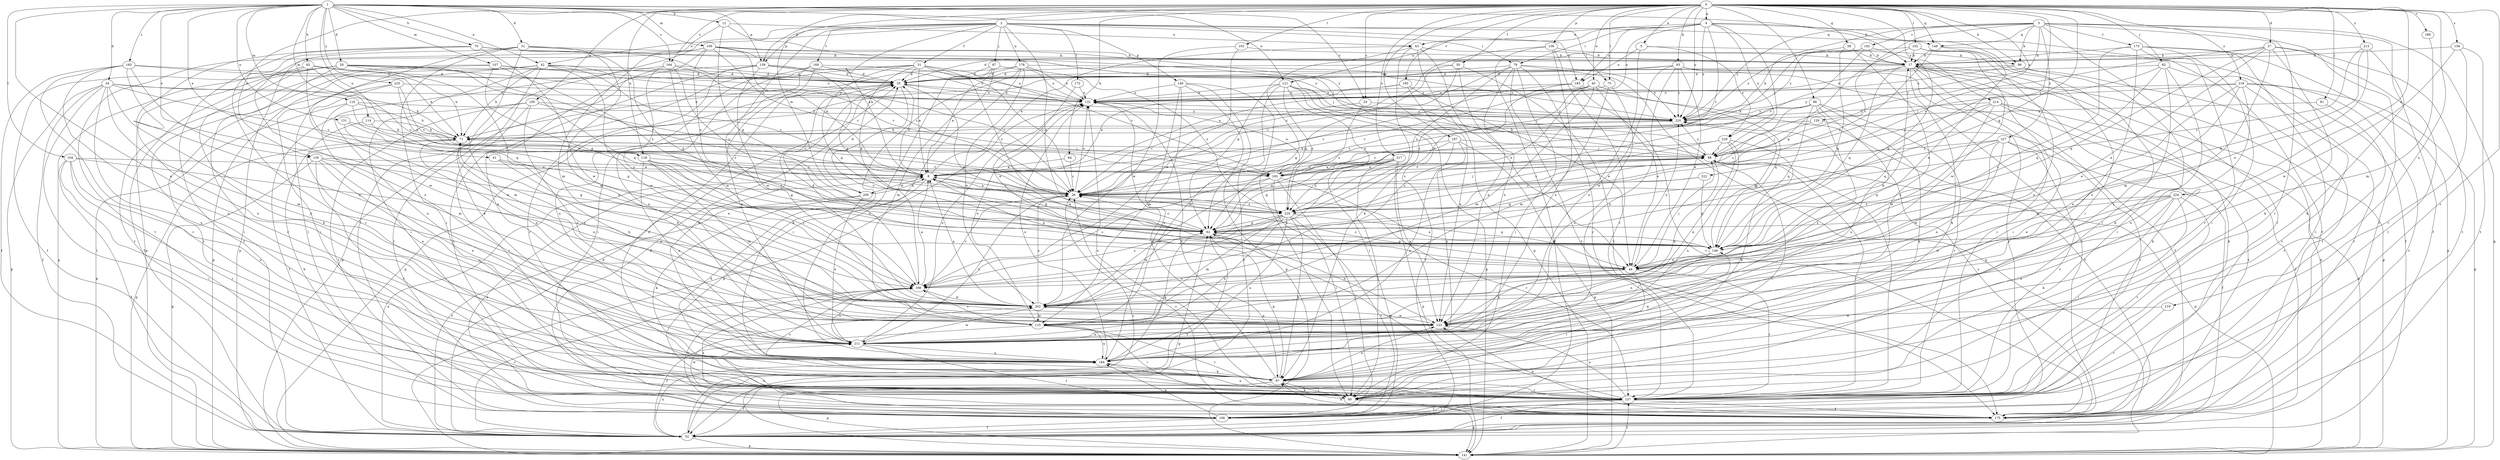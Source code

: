 strict digraph  {
0;
1;
2;
3;
4;
5;
8;
12;
17;
25;
26;
27;
28;
31;
34;
35;
40;
41;
42;
43;
44;
50;
51;
52;
58;
62;
64;
65;
70;
71;
75;
79;
80;
81;
82;
86;
87;
88;
93;
96;
97;
102;
103;
104;
106;
107;
109;
110;
114;
115;
118;
121;
123;
129;
130;
131;
132;
136;
139;
140;
141;
148;
149;
157;
158;
164;
165;
166;
169;
172;
173;
175;
178;
183;
184;
185;
189;
192;
193;
195;
197;
200;
202;
210;
211;
213;
214;
217;
218;
220;
222;
224;
225;
227;
228;
229;
0 -> 4  [label=a];
0 -> 5  [label=a];
0 -> 25  [label=c];
0 -> 27  [label=d];
0 -> 40  [label=e];
0 -> 50  [label=f];
0 -> 58  [label=g];
0 -> 62  [label=g];
0 -> 64  [label=h];
0 -> 75  [label=i];
0 -> 81  [label=j];
0 -> 82  [label=j];
0 -> 86  [label=j];
0 -> 93  [label=k];
0 -> 96  [label=k];
0 -> 102  [label=l];
0 -> 103  [label=l];
0 -> 118  [label=n];
0 -> 129  [label=o];
0 -> 130  [label=o];
0 -> 136  [label=p];
0 -> 139  [label=p];
0 -> 148  [label=q];
0 -> 157  [label=r];
0 -> 158  [label=s];
0 -> 164  [label=s];
0 -> 185  [label=v];
0 -> 189  [label=v];
0 -> 195  [label=w];
0 -> 197  [label=w];
0 -> 200  [label=w];
0 -> 210  [label=x];
0 -> 213  [label=y];
0 -> 214  [label=y];
0 -> 217  [label=y];
0 -> 218  [label=y];
0 -> 220  [label=y];
0 -> 222  [label=z];
0 -> 224  [label=z];
1 -> 12  [label=b];
1 -> 17  [label=b];
1 -> 25  [label=c];
1 -> 28  [label=d];
1 -> 31  [label=d];
1 -> 34  [label=d];
1 -> 41  [label=e];
1 -> 42  [label=e];
1 -> 65  [label=h];
1 -> 70  [label=h];
1 -> 104  [label=l];
1 -> 107  [label=m];
1 -> 109  [label=m];
1 -> 110  [label=m];
1 -> 114  [label=m];
1 -> 118  [label=n];
1 -> 121  [label=n];
1 -> 130  [label=o];
1 -> 131  [label=o];
1 -> 139  [label=p];
1 -> 164  [label=s];
1 -> 165  [label=s];
1 -> 211  [label=x];
1 -> 225  [label=z];
2 -> 8  [label=a];
2 -> 42  [label=e];
2 -> 51  [label=f];
2 -> 62  [label=g];
2 -> 75  [label=i];
2 -> 79  [label=i];
2 -> 87  [label=j];
2 -> 106  [label=l];
2 -> 139  [label=p];
2 -> 140  [label=p];
2 -> 148  [label=q];
2 -> 166  [label=s];
2 -> 169  [label=t];
2 -> 172  [label=t];
2 -> 178  [label=u];
2 -> 183  [label=u];
3 -> 26  [label=c];
3 -> 52  [label=f];
3 -> 71  [label=h];
3 -> 88  [label=j];
3 -> 96  [label=k];
3 -> 106  [label=l];
3 -> 141  [label=p];
3 -> 148  [label=q];
3 -> 157  [label=r];
3 -> 173  [label=t];
3 -> 175  [label=t];
3 -> 192  [label=v];
3 -> 220  [label=y];
3 -> 227  [label=z];
4 -> 43  [label=e];
4 -> 52  [label=f];
4 -> 79  [label=i];
4 -> 80  [label=i];
4 -> 88  [label=j];
4 -> 121  [label=n];
4 -> 132  [label=o];
4 -> 183  [label=u];
4 -> 193  [label=v];
4 -> 220  [label=y];
4 -> 228  [label=z];
5 -> 96  [label=k];
5 -> 183  [label=u];
5 -> 211  [label=x];
5 -> 228  [label=z];
8 -> 26  [label=c];
8 -> 35  [label=d];
8 -> 43  [label=e];
8 -> 62  [label=g];
8 -> 97  [label=k];
8 -> 200  [label=w];
12 -> 43  [label=e];
12 -> 62  [label=g];
12 -> 88  [label=j];
12 -> 115  [label=m];
17 -> 35  [label=d];
17 -> 80  [label=i];
17 -> 97  [label=k];
17 -> 106  [label=l];
17 -> 132  [label=o];
17 -> 141  [label=p];
17 -> 149  [label=q];
17 -> 157  [label=r];
25 -> 26  [label=c];
25 -> 220  [label=y];
25 -> 229  [label=z];
26 -> 8  [label=a];
26 -> 44  [label=e];
26 -> 88  [label=j];
26 -> 132  [label=o];
26 -> 166  [label=s];
26 -> 211  [label=x];
26 -> 229  [label=z];
27 -> 17  [label=b];
27 -> 44  [label=e];
27 -> 97  [label=k];
27 -> 106  [label=l];
27 -> 115  [label=m];
27 -> 149  [label=q];
27 -> 175  [label=t];
27 -> 193  [label=v];
28 -> 26  [label=c];
28 -> 35  [label=d];
28 -> 52  [label=f];
28 -> 97  [label=k];
28 -> 123  [label=n];
28 -> 141  [label=p];
28 -> 149  [label=q];
28 -> 157  [label=r];
28 -> 220  [label=y];
31 -> 17  [label=b];
31 -> 80  [label=i];
31 -> 97  [label=k];
31 -> 106  [label=l];
31 -> 115  [label=m];
31 -> 141  [label=p];
31 -> 220  [label=y];
34 -> 52  [label=f];
34 -> 71  [label=h];
34 -> 106  [label=l];
34 -> 115  [label=m];
34 -> 132  [label=o];
34 -> 141  [label=p];
34 -> 184  [label=u];
34 -> 193  [label=v];
34 -> 211  [label=x];
35 -> 132  [label=o];
35 -> 141  [label=p];
35 -> 149  [label=q];
35 -> 166  [label=s];
35 -> 184  [label=u];
40 -> 26  [label=c];
40 -> 44  [label=e];
40 -> 52  [label=f];
40 -> 115  [label=m];
40 -> 132  [label=o];
40 -> 166  [label=s];
40 -> 229  [label=z];
41 -> 44  [label=e];
41 -> 123  [label=n];
41 -> 193  [label=v];
42 -> 26  [label=c];
42 -> 35  [label=d];
42 -> 71  [label=h];
42 -> 80  [label=i];
42 -> 115  [label=m];
42 -> 141  [label=p];
42 -> 184  [label=u];
42 -> 193  [label=v];
42 -> 202  [label=w];
43 -> 17  [label=b];
43 -> 44  [label=e];
43 -> 62  [label=g];
43 -> 97  [label=k];
43 -> 141  [label=p];
44 -> 8  [label=a];
44 -> 26  [label=c];
44 -> 80  [label=i];
44 -> 88  [label=j];
44 -> 123  [label=n];
44 -> 157  [label=r];
44 -> 166  [label=s];
44 -> 220  [label=y];
50 -> 26  [label=c];
50 -> 35  [label=d];
50 -> 62  [label=g];
50 -> 123  [label=n];
50 -> 175  [label=t];
51 -> 8  [label=a];
51 -> 26  [label=c];
51 -> 35  [label=d];
51 -> 62  [label=g];
51 -> 149  [label=q];
51 -> 184  [label=u];
51 -> 193  [label=v];
51 -> 211  [label=x];
51 -> 229  [label=z];
52 -> 8  [label=a];
52 -> 26  [label=c];
52 -> 35  [label=d];
52 -> 141  [label=p];
52 -> 166  [label=s];
52 -> 184  [label=u];
58 -> 8  [label=a];
58 -> 17  [label=b];
58 -> 149  [label=q];
58 -> 211  [label=x];
62 -> 8  [label=a];
62 -> 26  [label=c];
62 -> 52  [label=f];
62 -> 123  [label=n];
62 -> 149  [label=q];
64 -> 8  [label=a];
64 -> 26  [label=c];
65 -> 26  [label=c];
65 -> 35  [label=d];
65 -> 52  [label=f];
65 -> 71  [label=h];
65 -> 149  [label=q];
65 -> 184  [label=u];
70 -> 17  [label=b];
70 -> 26  [label=c];
70 -> 52  [label=f];
70 -> 141  [label=p];
70 -> 149  [label=q];
70 -> 157  [label=r];
70 -> 202  [label=w];
71 -> 88  [label=j];
71 -> 123  [label=n];
71 -> 141  [label=p];
75 -> 115  [label=m];
75 -> 132  [label=o];
75 -> 184  [label=u];
79 -> 8  [label=a];
79 -> 35  [label=d];
79 -> 80  [label=i];
79 -> 123  [label=n];
79 -> 141  [label=p];
79 -> 157  [label=r];
79 -> 175  [label=t];
79 -> 220  [label=y];
79 -> 229  [label=z];
80 -> 71  [label=h];
80 -> 97  [label=k];
80 -> 141  [label=p];
81 -> 157  [label=r];
81 -> 220  [label=y];
82 -> 35  [label=d];
82 -> 88  [label=j];
82 -> 97  [label=k];
82 -> 149  [label=q];
82 -> 175  [label=t];
82 -> 211  [label=x];
86 -> 26  [label=c];
86 -> 97  [label=k];
86 -> 149  [label=q];
86 -> 157  [label=r];
86 -> 184  [label=u];
86 -> 211  [label=x];
86 -> 220  [label=y];
86 -> 229  [label=z];
87 -> 8  [label=a];
87 -> 35  [label=d];
87 -> 115  [label=m];
87 -> 132  [label=o];
87 -> 184  [label=u];
88 -> 8  [label=a];
88 -> 26  [label=c];
88 -> 71  [label=h];
88 -> 80  [label=i];
88 -> 123  [label=n];
88 -> 141  [label=p];
88 -> 157  [label=r];
88 -> 193  [label=v];
88 -> 220  [label=y];
93 -> 35  [label=d];
93 -> 44  [label=e];
93 -> 52  [label=f];
93 -> 71  [label=h];
93 -> 175  [label=t];
93 -> 202  [label=w];
93 -> 211  [label=x];
93 -> 220  [label=y];
96 -> 35  [label=d];
96 -> 80  [label=i];
96 -> 132  [label=o];
96 -> 175  [label=t];
97 -> 35  [label=d];
97 -> 52  [label=f];
97 -> 62  [label=g];
97 -> 80  [label=i];
97 -> 123  [label=n];
97 -> 132  [label=o];
97 -> 141  [label=p];
97 -> 157  [label=r];
97 -> 166  [label=s];
102 -> 17  [label=b];
102 -> 62  [label=g];
102 -> 80  [label=i];
102 -> 202  [label=w];
102 -> 211  [label=x];
102 -> 220  [label=y];
103 -> 17  [label=b];
103 -> 166  [label=s];
103 -> 202  [label=w];
104 -> 8  [label=a];
104 -> 52  [label=f];
104 -> 80  [label=i];
104 -> 157  [label=r];
104 -> 166  [label=s];
104 -> 184  [label=u];
106 -> 8  [label=a];
106 -> 17  [label=b];
106 -> 52  [label=f];
106 -> 157  [label=r];
106 -> 166  [label=s];
106 -> 184  [label=u];
106 -> 202  [label=w];
107 -> 35  [label=d];
107 -> 62  [label=g];
107 -> 80  [label=i];
107 -> 132  [label=o];
107 -> 175  [label=t];
107 -> 229  [label=z];
109 -> 8  [label=a];
109 -> 17  [label=b];
109 -> 26  [label=c];
109 -> 88  [label=j];
109 -> 166  [label=s];
109 -> 175  [label=t];
109 -> 211  [label=x];
109 -> 220  [label=y];
109 -> 229  [label=z];
110 -> 26  [label=c];
110 -> 71  [label=h];
110 -> 115  [label=m];
110 -> 141  [label=p];
110 -> 220  [label=y];
114 -> 8  [label=a];
114 -> 71  [label=h];
114 -> 184  [label=u];
115 -> 52  [label=f];
115 -> 80  [label=i];
115 -> 132  [label=o];
115 -> 157  [label=r];
115 -> 166  [label=s];
115 -> 184  [label=u];
118 -> 62  [label=g];
118 -> 115  [label=m];
118 -> 166  [label=s];
118 -> 193  [label=v];
118 -> 211  [label=x];
118 -> 229  [label=z];
121 -> 52  [label=f];
121 -> 62  [label=g];
121 -> 88  [label=j];
121 -> 106  [label=l];
121 -> 115  [label=m];
121 -> 132  [label=o];
121 -> 141  [label=p];
121 -> 229  [label=z];
123 -> 71  [label=h];
123 -> 202  [label=w];
123 -> 211  [label=x];
129 -> 71  [label=h];
129 -> 88  [label=j];
129 -> 157  [label=r];
130 -> 8  [label=a];
130 -> 62  [label=g];
130 -> 141  [label=p];
130 -> 157  [label=r];
130 -> 184  [label=u];
130 -> 211  [label=x];
131 -> 62  [label=g];
131 -> 71  [label=h];
131 -> 123  [label=n];
132 -> 35  [label=d];
132 -> 97  [label=k];
132 -> 141  [label=p];
132 -> 220  [label=y];
136 -> 17  [label=b];
136 -> 26  [label=c];
136 -> 52  [label=f];
136 -> 157  [label=r];
136 -> 211  [label=x];
139 -> 35  [label=d];
139 -> 62  [label=g];
139 -> 106  [label=l];
139 -> 132  [label=o];
139 -> 157  [label=r];
139 -> 175  [label=t];
139 -> 202  [label=w];
140 -> 52  [label=f];
140 -> 80  [label=i];
140 -> 115  [label=m];
140 -> 132  [label=o];
140 -> 141  [label=p];
140 -> 184  [label=u];
141 -> 17  [label=b];
141 -> 62  [label=g];
141 -> 157  [label=r];
148 -> 17  [label=b];
148 -> 44  [label=e];
148 -> 52  [label=f];
148 -> 229  [label=z];
149 -> 44  [label=e];
149 -> 62  [label=g];
149 -> 123  [label=n];
149 -> 220  [label=y];
157 -> 52  [label=f];
157 -> 62  [label=g];
157 -> 88  [label=j];
157 -> 106  [label=l];
157 -> 123  [label=n];
157 -> 132  [label=o];
157 -> 175  [label=t];
157 -> 184  [label=u];
158 -> 17  [label=b];
158 -> 157  [label=r];
158 -> 175  [label=t];
158 -> 202  [label=w];
164 -> 26  [label=c];
164 -> 35  [label=d];
164 -> 80  [label=i];
164 -> 202  [label=w];
164 -> 211  [label=x];
164 -> 229  [label=z];
165 -> 35  [label=d];
165 -> 52  [label=f];
165 -> 71  [label=h];
165 -> 123  [label=n];
165 -> 157  [label=r];
165 -> 184  [label=u];
165 -> 202  [label=w];
166 -> 8  [label=a];
166 -> 35  [label=d];
166 -> 202  [label=w];
169 -> 35  [label=d];
169 -> 80  [label=i];
169 -> 132  [label=o];
169 -> 141  [label=p];
169 -> 211  [label=x];
172 -> 44  [label=e];
172 -> 132  [label=o];
173 -> 17  [label=b];
173 -> 80  [label=i];
173 -> 106  [label=l];
173 -> 141  [label=p];
173 -> 157  [label=r];
173 -> 166  [label=s];
173 -> 211  [label=x];
175 -> 17  [label=b];
175 -> 26  [label=c];
175 -> 35  [label=d];
175 -> 97  [label=k];
175 -> 123  [label=n];
175 -> 166  [label=s];
175 -> 211  [label=x];
175 -> 220  [label=y];
178 -> 35  [label=d];
178 -> 71  [label=h];
178 -> 80  [label=i];
178 -> 97  [label=k];
178 -> 132  [label=o];
178 -> 202  [label=w];
178 -> 220  [label=y];
178 -> 229  [label=z];
183 -> 26  [label=c];
183 -> 132  [label=o];
183 -> 149  [label=q];
183 -> 175  [label=t];
183 -> 229  [label=z];
184 -> 62  [label=g];
184 -> 97  [label=k];
184 -> 132  [label=o];
184 -> 149  [label=q];
185 -> 8  [label=a];
185 -> 44  [label=e];
185 -> 123  [label=n];
185 -> 132  [label=o];
189 -> 115  [label=m];
192 -> 17  [label=b];
192 -> 35  [label=d];
192 -> 149  [label=q];
192 -> 193  [label=v];
192 -> 220  [label=y];
193 -> 80  [label=i];
193 -> 106  [label=l];
193 -> 132  [label=o];
193 -> 157  [label=r];
193 -> 166  [label=s];
193 -> 202  [label=w];
193 -> 220  [label=y];
195 -> 26  [label=c];
195 -> 52  [label=f];
195 -> 106  [label=l];
195 -> 157  [label=r];
195 -> 211  [label=x];
195 -> 220  [label=y];
197 -> 62  [label=g];
197 -> 88  [label=j];
197 -> 141  [label=p];
197 -> 184  [label=u];
197 -> 193  [label=v];
197 -> 211  [label=x];
200 -> 8  [label=a];
200 -> 35  [label=d];
200 -> 52  [label=f];
200 -> 97  [label=k];
200 -> 211  [label=x];
202 -> 8  [label=a];
202 -> 17  [label=b];
202 -> 26  [label=c];
202 -> 71  [label=h];
202 -> 115  [label=m];
202 -> 123  [label=n];
210 -> 123  [label=n];
210 -> 157  [label=r];
211 -> 132  [label=o];
211 -> 166  [label=s];
211 -> 175  [label=t];
211 -> 184  [label=u];
211 -> 202  [label=w];
213 -> 17  [label=b];
213 -> 44  [label=e];
213 -> 97  [label=k];
213 -> 149  [label=q];
213 -> 229  [label=z];
214 -> 52  [label=f];
214 -> 88  [label=j];
214 -> 141  [label=p];
214 -> 149  [label=q];
214 -> 175  [label=t];
214 -> 202  [label=w];
214 -> 220  [label=y];
217 -> 8  [label=a];
217 -> 62  [label=g];
217 -> 80  [label=i];
217 -> 123  [label=n];
217 -> 141  [label=p];
217 -> 166  [label=s];
217 -> 193  [label=v];
217 -> 229  [label=z];
218 -> 44  [label=e];
218 -> 123  [label=n];
218 -> 132  [label=o];
218 -> 141  [label=p];
218 -> 157  [label=r];
218 -> 175  [label=t];
218 -> 184  [label=u];
218 -> 220  [label=y];
220 -> 71  [label=h];
222 -> 26  [label=c];
222 -> 62  [label=g];
222 -> 149  [label=q];
224 -> 44  [label=e];
224 -> 62  [label=g];
224 -> 80  [label=i];
224 -> 97  [label=k];
224 -> 157  [label=r];
224 -> 184  [label=u];
224 -> 202  [label=w];
224 -> 229  [label=z];
225 -> 8  [label=a];
225 -> 132  [label=o];
225 -> 157  [label=r];
225 -> 193  [label=v];
225 -> 202  [label=w];
227 -> 52  [label=f];
227 -> 62  [label=g];
227 -> 88  [label=j];
227 -> 123  [label=n];
227 -> 149  [label=q];
227 -> 157  [label=r];
227 -> 202  [label=w];
228 -> 26  [label=c];
228 -> 88  [label=j];
228 -> 97  [label=k];
228 -> 123  [label=n];
228 -> 184  [label=u];
228 -> 229  [label=z];
229 -> 62  [label=g];
229 -> 97  [label=k];
229 -> 106  [label=l];
229 -> 115  [label=m];
229 -> 149  [label=q];
229 -> 166  [label=s];
229 -> 184  [label=u];
229 -> 202  [label=w];
229 -> 211  [label=x];
}
